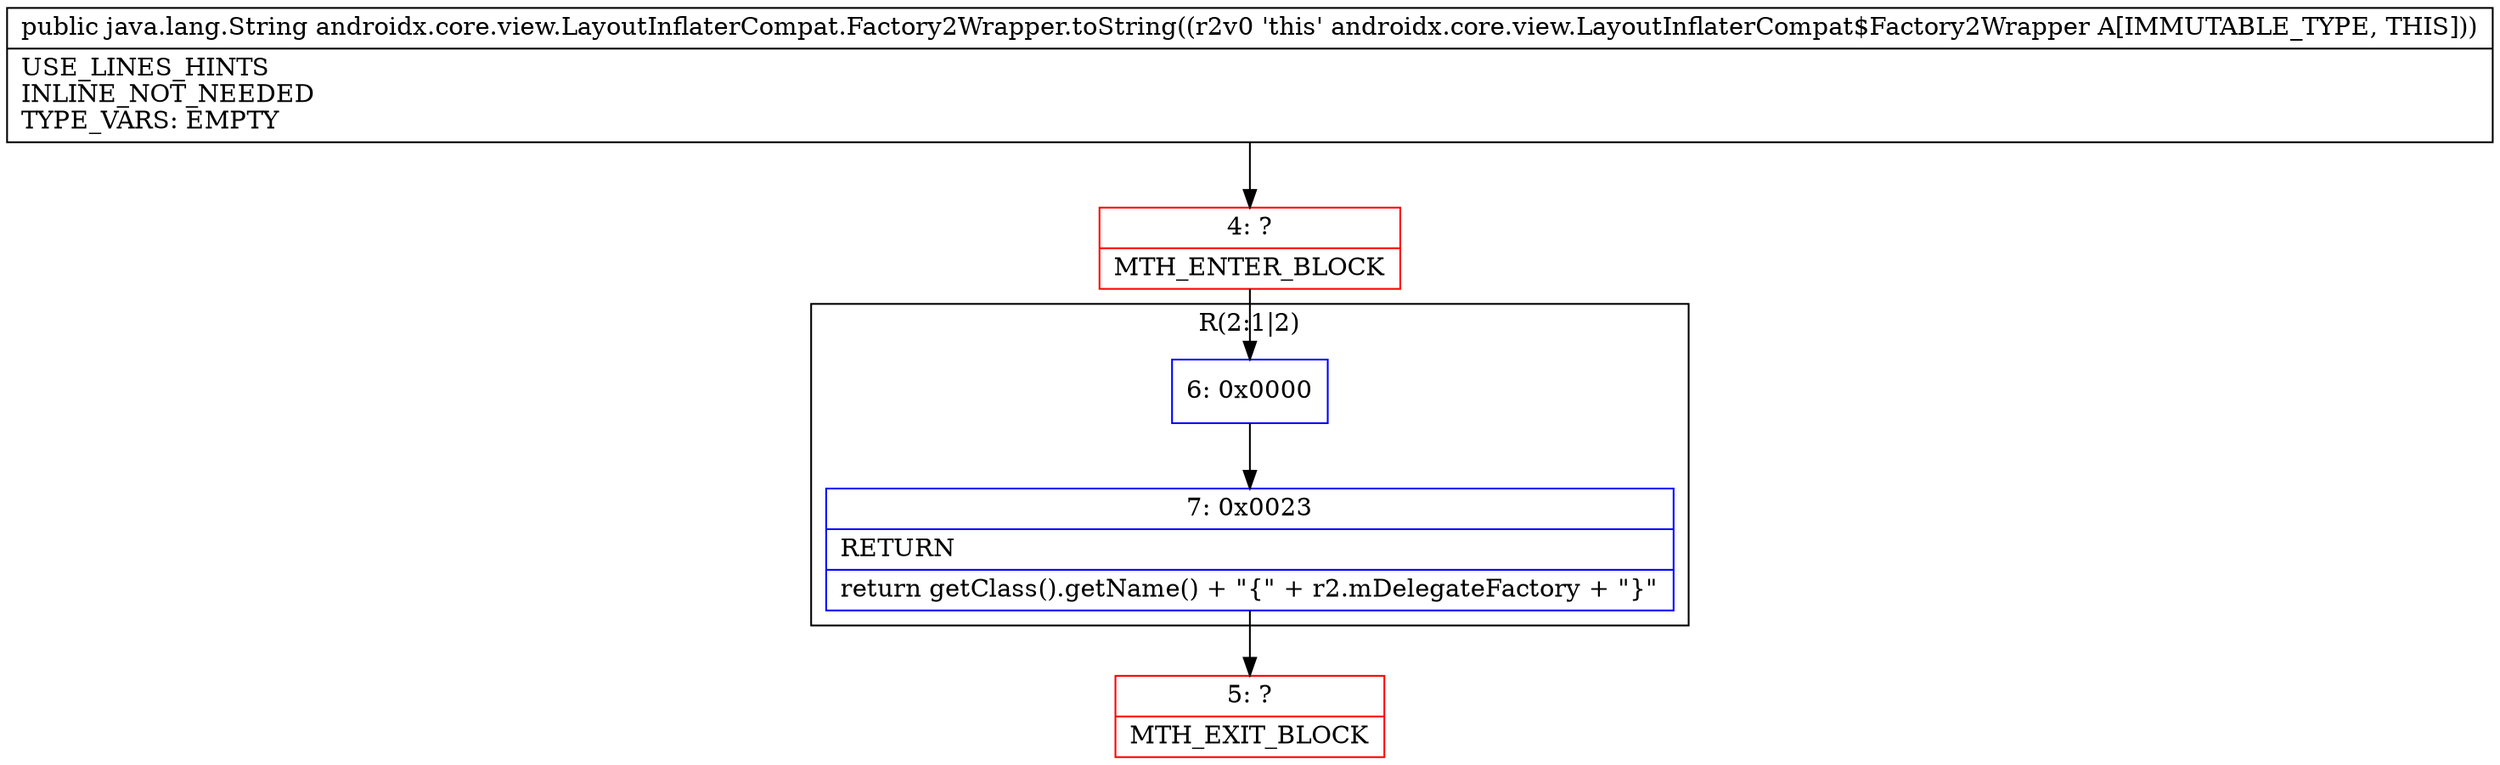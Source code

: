 digraph "CFG forandroidx.core.view.LayoutInflaterCompat.Factory2Wrapper.toString()Ljava\/lang\/String;" {
subgraph cluster_Region_1984966593 {
label = "R(2:1|2)";
node [shape=record,color=blue];
Node_6 [shape=record,label="{6\:\ 0x0000}"];
Node_7 [shape=record,label="{7\:\ 0x0023|RETURN\l|return getClass().getName() + \"\{\" + r2.mDelegateFactory + \"\}\"\l}"];
}
Node_4 [shape=record,color=red,label="{4\:\ ?|MTH_ENTER_BLOCK\l}"];
Node_5 [shape=record,color=red,label="{5\:\ ?|MTH_EXIT_BLOCK\l}"];
MethodNode[shape=record,label="{public java.lang.String androidx.core.view.LayoutInflaterCompat.Factory2Wrapper.toString((r2v0 'this' androidx.core.view.LayoutInflaterCompat$Factory2Wrapper A[IMMUTABLE_TYPE, THIS]))  | USE_LINES_HINTS\lINLINE_NOT_NEEDED\lTYPE_VARS: EMPTY\l}"];
MethodNode -> Node_4;Node_6 -> Node_7;
Node_7 -> Node_5;
Node_4 -> Node_6;
}

